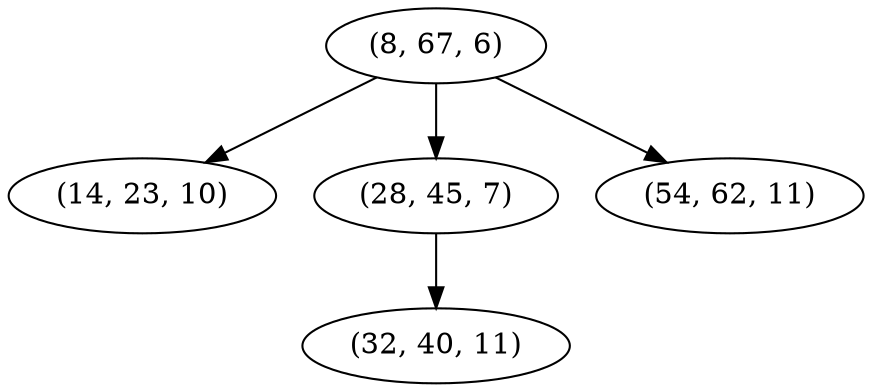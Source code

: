 digraph tree {
    "(8, 67, 6)";
    "(14, 23, 10)";
    "(28, 45, 7)";
    "(32, 40, 11)";
    "(54, 62, 11)";
    "(8, 67, 6)" -> "(14, 23, 10)";
    "(8, 67, 6)" -> "(28, 45, 7)";
    "(8, 67, 6)" -> "(54, 62, 11)";
    "(28, 45, 7)" -> "(32, 40, 11)";
}
